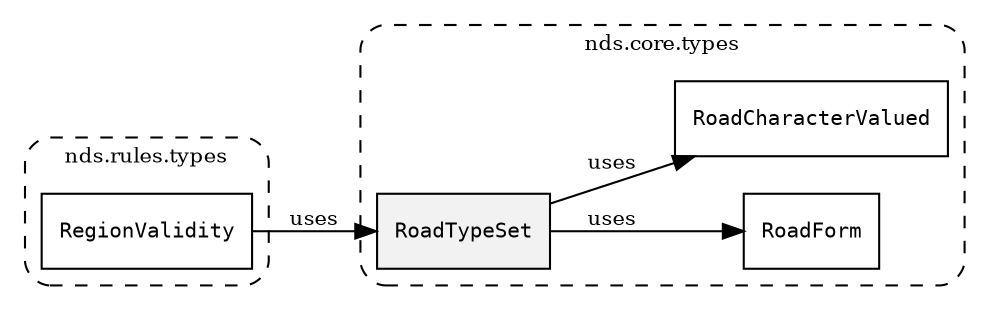 /**
 * This dot file creates symbol collaboration diagram for RoadTypeSet.
 */
digraph ZSERIO
{
    node [shape=box, fontsize=10];
    rankdir="LR";
    fontsize=10;
    tooltip="RoadTypeSet collaboration diagram";

    subgraph "cluster_nds.core.types"
    {
        style="dashed, rounded";
        label="nds.core.types";
        tooltip="Package nds.core.types";
        href="../../../content/packages/nds.core.types.html#Package-nds-core-types";
        target="_parent";

        "RoadTypeSet" [style="filled", fillcolor="#0000000D", target="_parent", label=<<font face="monospace"><table align="center" border="0" cellspacing="0" cellpadding="0"><tr><td href="../../../content/packages/nds.core.types.html#Structure-RoadTypeSet" title="Structure defined in nds.core.types">RoadTypeSet</td></tr></table></font>>];
        "RoadForm" [target="_parent", label=<<font face="monospace"><table align="center" border="0" cellspacing="0" cellpadding="0"><tr><td href="../../../content/packages/nds.core.types.html#Enum-RoadForm" title="Enum defined in nds.core.types">RoadForm</td></tr></table></font>>];
        "RoadCharacterValued" [target="_parent", label=<<font face="monospace"><table align="center" border="0" cellspacing="0" cellpadding="0"><tr><td href="../../../content/packages/nds.core.types.html#Structure-RoadCharacterValued" title="Structure defined in nds.core.types">RoadCharacterValued</td></tr></table></font>>];
    }

    subgraph "cluster_nds.rules.types"
    {
        style="dashed, rounded";
        label="nds.rules.types";
        tooltip="Package nds.rules.types";
        href="../../../content/packages/nds.rules.types.html#Package-nds-rules-types";
        target="_parent";

        "RegionValidity" [target="_parent", label=<<font face="monospace"><table align="center" border="0" cellspacing="0" cellpadding="0"><tr><td href="../../../content/packages/nds.rules.types.html#Structure-RegionValidity" title="Structure defined in nds.rules.types">RegionValidity</td></tr></table></font>>];
    }

    "RoadTypeSet" -> "RoadForm" [label="uses", fontsize=10];
    "RoadTypeSet" -> "RoadCharacterValued" [label="uses", fontsize=10];
    "RegionValidity" -> "RoadTypeSet" [label="uses", fontsize=10];
}
